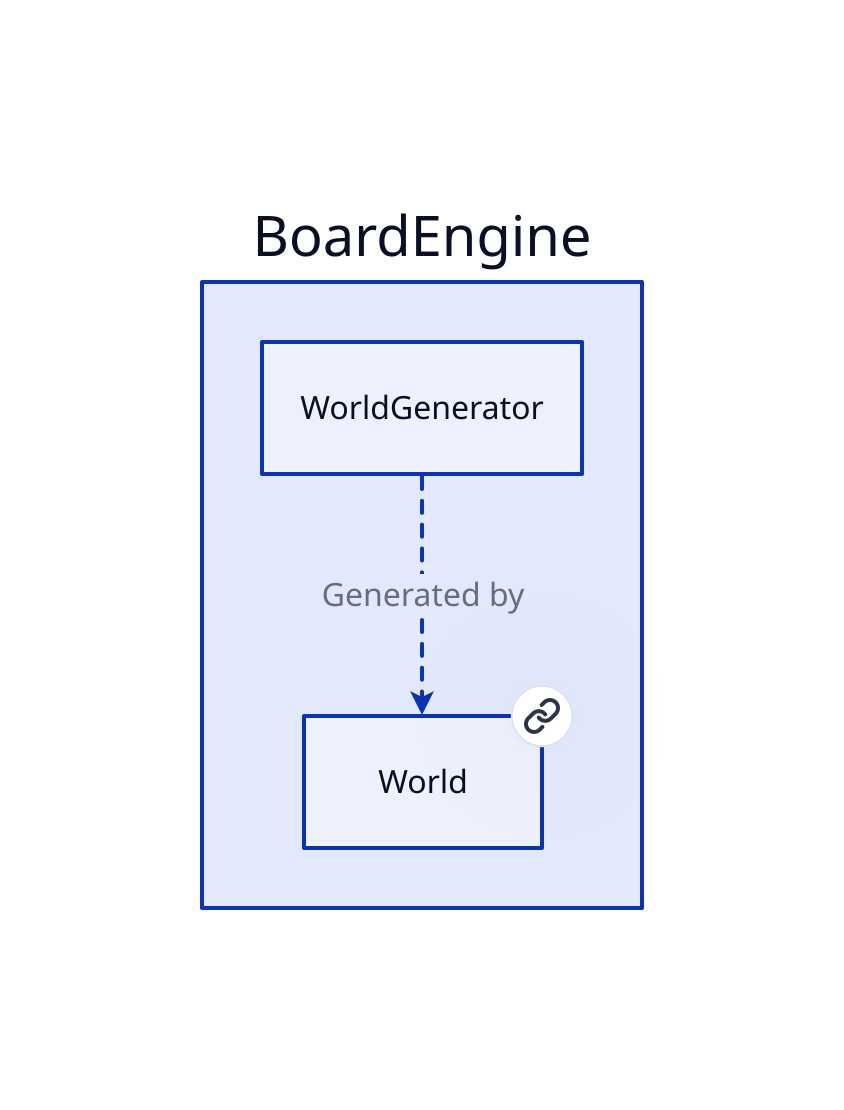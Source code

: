 # Nodes :
BoardEngine: {
    World: World {
       link: World
    }
}

# Links :
BoardEngine.WorldGenerator -> BoardEngine.World: Generated by {style.stroke-dash: 3
source-arrowhead: {}
target-arrowhead: {shape: arrow}
}
